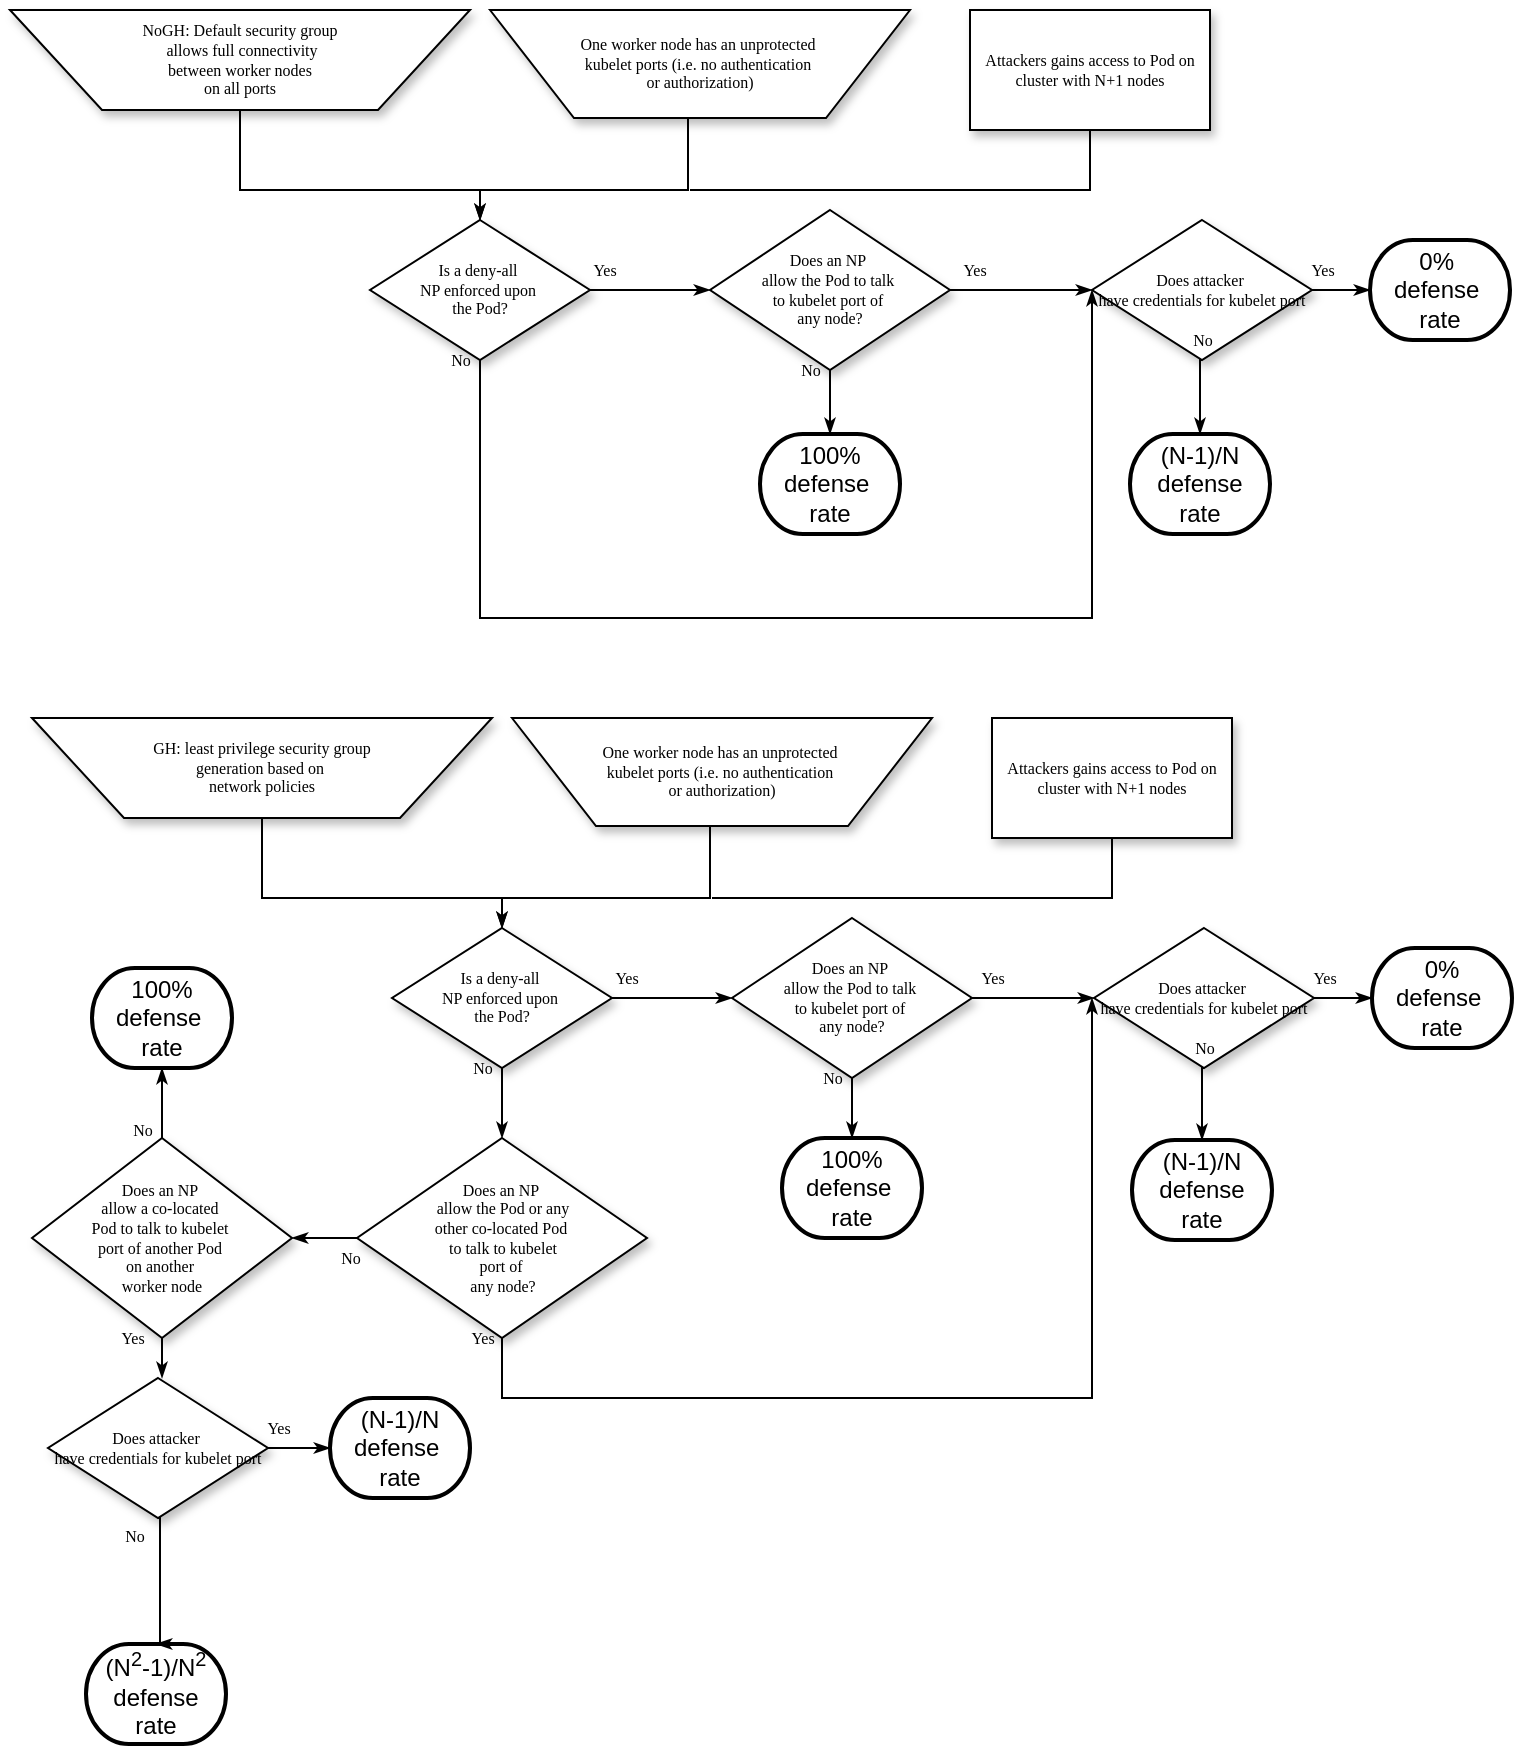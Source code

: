 <mxfile version="24.5.4" type="device">
  <diagram name="Page-1" id="edf60f1a-56cd-e834-aa8a-f176f3a09ee4">
    <mxGraphModel dx="1095" dy="748" grid="1" gridSize="10" guides="1" tooltips="1" connect="1" arrows="1" fold="1" page="1" pageScale="1" pageWidth="1100" pageHeight="850" background="none" math="0" shadow="0">
      <root>
        <mxCell id="0" />
        <mxCell id="1" parent="0" />
        <mxCell id="60e70716793133e9-31" style="edgeStyle=orthogonalEdgeStyle;rounded=0;html=1;labelBackgroundColor=none;startSize=5;endArrow=classicThin;endFill=1;endSize=5;jettySize=auto;orthogonalLoop=1;strokeWidth=1;fontFamily=Verdana;fontSize=8" parent="1" source="60e70716793133e9-2" target="60e70716793133e9-5" edge="1">
          <mxGeometry relative="1" as="geometry">
            <Array as="points">
              <mxPoint x="124" y="206" />
              <mxPoint x="244" y="206" />
            </Array>
          </mxGeometry>
        </mxCell>
        <mxCell id="60e70716793133e9-2" value="&lt;div&gt;&lt;br&gt;&lt;/div&gt;&lt;div&gt;NoGH: Default security group&lt;/div&gt;&lt;div&gt;&amp;nbsp;allows full connectivity&lt;/div&gt;&lt;div&gt;&amp;nbsp;between worker nodes&amp;nbsp;&lt;/div&gt;&lt;div&gt;on all ports&lt;/div&gt;&lt;div&gt;&lt;br&gt;&lt;/div&gt;" style="shape=trapezoid;whiteSpace=wrap;html=1;rounded=0;shadow=1;labelBackgroundColor=none;strokeWidth=1;fontFamily=Verdana;fontSize=8;align=center;flipV=1;" parent="1" vertex="1">
          <mxGeometry x="9" y="116" width="230" height="50" as="geometry" />
        </mxCell>
        <mxCell id="60e70716793133e9-32" style="edgeStyle=orthogonalEdgeStyle;rounded=0;html=1;labelBackgroundColor=none;startSize=5;endArrow=classicThin;endFill=1;endSize=5;jettySize=auto;orthogonalLoop=1;strokeWidth=1;fontFamily=Verdana;fontSize=8;exitX=0.567;exitY=0.02;exitDx=0;exitDy=0;exitPerimeter=0;" parent="1" source="qQcxlYCkUIQgtwHo2wwN-21" target="60e70716793133e9-5" edge="1">
          <mxGeometry relative="1" as="geometry">
            <Array as="points">
              <mxPoint x="348" y="206" />
              <mxPoint x="244" y="206" />
            </Array>
          </mxGeometry>
        </mxCell>
        <mxCell id="60e70716793133e9-4" value="Attackers gains access to Pod on cluster with N+1 nodes" style="rounded=0;whiteSpace=wrap;html=1;shadow=1;labelBackgroundColor=none;strokeWidth=1;fontFamily=Verdana;fontSize=8;align=center;" parent="1" vertex="1">
          <mxGeometry x="489" y="116" width="120" height="60" as="geometry" />
        </mxCell>
        <mxCell id="60e70716793133e9-33" value="Yes" style="edgeStyle=orthogonalEdgeStyle;rounded=0;html=1;labelBackgroundColor=none;startSize=5;endArrow=classicThin;endFill=1;endSize=5;jettySize=auto;orthogonalLoop=1;strokeWidth=1;fontFamily=Verdana;fontSize=8" parent="1" source="60e70716793133e9-5" target="60e70716793133e9-7" edge="1">
          <mxGeometry x="-0.778" y="10" relative="1" as="geometry">
            <mxPoint as="offset" />
          </mxGeometry>
        </mxCell>
        <mxCell id="60e70716793133e9-5" value="&lt;div&gt;Is a deny-all&amp;nbsp;&lt;/div&gt;&lt;div&gt;NP enforced upon&amp;nbsp;&lt;/div&gt;&lt;div&gt;the Pod?&lt;/div&gt;" style="rhombus;whiteSpace=wrap;html=1;rounded=0;shadow=1;labelBackgroundColor=none;strokeWidth=1;fontFamily=Verdana;fontSize=8;align=center;" parent="1" vertex="1">
          <mxGeometry x="189" y="221" width="110" height="70" as="geometry" />
        </mxCell>
        <mxCell id="60e70716793133e9-34" value="Yes" style="edgeStyle=orthogonalEdgeStyle;rounded=0;html=1;labelBackgroundColor=none;startSize=5;endArrow=classicThin;endFill=1;endSize=5;jettySize=auto;orthogonalLoop=1;strokeWidth=1;fontFamily=Verdana;fontSize=8;entryX=0;entryY=0.5;entryDx=0;entryDy=0;" parent="1" source="60e70716793133e9-7" target="qQcxlYCkUIQgtwHo2wwN-89" edge="1">
          <mxGeometry x="-0.667" y="10" relative="1" as="geometry">
            <mxPoint as="offset" />
            <mxPoint x="549" y="256" as="targetPoint" />
          </mxGeometry>
        </mxCell>
        <mxCell id="60e70716793133e9-35" value="No" style="edgeStyle=orthogonalEdgeStyle;rounded=0;html=1;labelBackgroundColor=none;startSize=5;endArrow=classicThin;endFill=1;endSize=5;jettySize=auto;orthogonalLoop=1;strokeWidth=1;fontFamily=Verdana;fontSize=8;entryX=0.5;entryY=0;entryDx=0;entryDy=0;entryPerimeter=0;" parent="1" source="60e70716793133e9-7" target="qQcxlYCkUIQgtwHo2wwN-28" edge="1">
          <mxGeometry x="-1" y="-10" relative="1" as="geometry">
            <mxPoint x="419" y="326" as="targetPoint" />
            <Array as="points" />
            <mxPoint as="offset" />
          </mxGeometry>
        </mxCell>
        <mxCell id="60e70716793133e9-7" value="&lt;div&gt;Does an NP&amp;nbsp;&lt;/div&gt;&lt;div&gt;allow the Pod to talk&amp;nbsp;&lt;/div&gt;&lt;div&gt;to kubelet port of&amp;nbsp;&lt;/div&gt;&lt;div&gt;any node?&lt;/div&gt;" style="rhombus;whiteSpace=wrap;html=1;rounded=0;shadow=1;labelBackgroundColor=none;strokeWidth=1;fontFamily=Verdana;fontSize=8;align=center;" parent="1" vertex="1">
          <mxGeometry x="359" y="216" width="120" height="80" as="geometry" />
        </mxCell>
        <mxCell id="qQcxlYCkUIQgtwHo2wwN-6" value="No" style="edgeStyle=orthogonalEdgeStyle;rounded=0;html=1;labelBackgroundColor=none;startSize=5;endArrow=classicThin;endFill=1;endSize=5;jettySize=auto;orthogonalLoop=1;strokeWidth=1;fontFamily=Verdana;fontSize=8;exitX=0.5;exitY=1;exitDx=0;exitDy=0;entryX=0;entryY=0.5;entryDx=0;entryDy=0;" edge="1" parent="1" source="60e70716793133e9-5" target="qQcxlYCkUIQgtwHo2wwN-89">
          <mxGeometry x="-1" y="-10" relative="1" as="geometry">
            <mxPoint x="244" y="326" as="targetPoint" />
            <Array as="points">
              <mxPoint x="244" y="420" />
              <mxPoint x="550" y="420" />
            </Array>
            <mxPoint as="offset" />
            <mxPoint x="429" y="306" as="sourcePoint" />
          </mxGeometry>
        </mxCell>
        <mxCell id="qQcxlYCkUIQgtwHo2wwN-20" value="&lt;div&gt;0%&amp;nbsp;&lt;/div&gt;&lt;div&gt;defense&amp;nbsp;&lt;/div&gt;&lt;div&gt;rate&lt;/div&gt;" style="strokeWidth=2;html=1;shape=mxgraph.flowchart.terminator;whiteSpace=wrap;" vertex="1" parent="1">
          <mxGeometry x="689" y="231" width="70" height="50" as="geometry" />
        </mxCell>
        <mxCell id="qQcxlYCkUIQgtwHo2wwN-21" value="One worker node has an unprotected&amp;nbsp;&lt;div&gt;kubelet ports (i.e. no authentication&amp;nbsp;&lt;/div&gt;&lt;div&gt;or authorization)&lt;/div&gt;" style="shape=trapezoid;whiteSpace=wrap;html=1;rounded=0;shadow=1;labelBackgroundColor=none;strokeWidth=1;fontFamily=Verdana;fontSize=8;align=center;flipV=1;" vertex="1" parent="1">
          <mxGeometry x="249" y="116" width="210" height="54" as="geometry" />
        </mxCell>
        <mxCell id="qQcxlYCkUIQgtwHo2wwN-22" value="" style="endArrow=none;html=1;rounded=0;entryX=0.5;entryY=1;entryDx=0;entryDy=0;" edge="1" parent="1" target="60e70716793133e9-4">
          <mxGeometry width="50" height="50" relative="1" as="geometry">
            <mxPoint x="349" y="206" as="sourcePoint" />
            <mxPoint x="409" y="326" as="targetPoint" />
            <Array as="points">
              <mxPoint x="549" y="206" />
            </Array>
          </mxGeometry>
        </mxCell>
        <mxCell id="qQcxlYCkUIQgtwHo2wwN-28" value="&lt;div&gt;100% defense&amp;nbsp;&lt;/div&gt;&lt;div&gt;rate&lt;/div&gt;" style="strokeWidth=2;html=1;shape=mxgraph.flowchart.terminator;whiteSpace=wrap;" vertex="1" parent="1">
          <mxGeometry x="384" y="328" width="70" height="50" as="geometry" />
        </mxCell>
        <mxCell id="qQcxlYCkUIQgtwHo2wwN-51" style="edgeStyle=orthogonalEdgeStyle;rounded=0;html=1;labelBackgroundColor=none;startSize=5;endArrow=classicThin;endFill=1;endSize=5;jettySize=auto;orthogonalLoop=1;strokeWidth=1;fontFamily=Verdana;fontSize=8" edge="1" parent="1" source="qQcxlYCkUIQgtwHo2wwN-52" target="qQcxlYCkUIQgtwHo2wwN-56">
          <mxGeometry relative="1" as="geometry">
            <Array as="points">
              <mxPoint x="135" y="560" />
              <mxPoint x="255" y="560" />
            </Array>
          </mxGeometry>
        </mxCell>
        <mxCell id="qQcxlYCkUIQgtwHo2wwN-52" value="&lt;div&gt;&lt;br&gt;&lt;/div&gt;&lt;div&gt;&lt;br&gt;&lt;/div&gt;&lt;div&gt;GH: least privilege security group&lt;/div&gt;&lt;div&gt;generation based on&amp;nbsp;&lt;/div&gt;&lt;div&gt;network policies&lt;br&gt;&lt;/div&gt;&lt;div&gt;&lt;br&gt;&lt;br&gt;&lt;/div&gt;" style="shape=trapezoid;whiteSpace=wrap;html=1;rounded=0;shadow=1;labelBackgroundColor=none;strokeWidth=1;fontFamily=Verdana;fontSize=8;align=center;flipV=1;" vertex="1" parent="1">
          <mxGeometry x="20" y="470" width="230" height="50" as="geometry" />
        </mxCell>
        <mxCell id="qQcxlYCkUIQgtwHo2wwN-53" style="edgeStyle=orthogonalEdgeStyle;rounded=0;html=1;labelBackgroundColor=none;startSize=5;endArrow=classicThin;endFill=1;endSize=5;jettySize=auto;orthogonalLoop=1;strokeWidth=1;fontFamily=Verdana;fontSize=8;exitX=0.567;exitY=0.02;exitDx=0;exitDy=0;exitPerimeter=0;" edge="1" parent="1" source="qQcxlYCkUIQgtwHo2wwN-65" target="qQcxlYCkUIQgtwHo2wwN-56">
          <mxGeometry relative="1" as="geometry">
            <Array as="points">
              <mxPoint x="359" y="560" />
              <mxPoint x="255" y="560" />
            </Array>
          </mxGeometry>
        </mxCell>
        <mxCell id="qQcxlYCkUIQgtwHo2wwN-54" value="Attackers gains access to Pod on cluster with N+1 nodes" style="rounded=0;whiteSpace=wrap;html=1;shadow=1;labelBackgroundColor=none;strokeWidth=1;fontFamily=Verdana;fontSize=8;align=center;" vertex="1" parent="1">
          <mxGeometry x="500" y="470" width="120" height="60" as="geometry" />
        </mxCell>
        <mxCell id="qQcxlYCkUIQgtwHo2wwN-55" value="Yes" style="edgeStyle=orthogonalEdgeStyle;rounded=0;html=1;labelBackgroundColor=none;startSize=5;endArrow=classicThin;endFill=1;endSize=5;jettySize=auto;orthogonalLoop=1;strokeWidth=1;fontFamily=Verdana;fontSize=8" edge="1" parent="1" source="qQcxlYCkUIQgtwHo2wwN-56" target="qQcxlYCkUIQgtwHo2wwN-59">
          <mxGeometry x="-0.778" y="10" relative="1" as="geometry">
            <mxPoint as="offset" />
          </mxGeometry>
        </mxCell>
        <mxCell id="qQcxlYCkUIQgtwHo2wwN-56" value="&lt;div&gt;Is a deny-all&amp;nbsp;&lt;/div&gt;&lt;div&gt;NP enforced upon&amp;nbsp;&lt;/div&gt;&lt;div&gt;the Pod?&lt;/div&gt;" style="rhombus;whiteSpace=wrap;html=1;rounded=0;shadow=1;labelBackgroundColor=none;strokeWidth=1;fontFamily=Verdana;fontSize=8;align=center;" vertex="1" parent="1">
          <mxGeometry x="200" y="575" width="110" height="70" as="geometry" />
        </mxCell>
        <mxCell id="qQcxlYCkUIQgtwHo2wwN-57" value="Yes" style="edgeStyle=orthogonalEdgeStyle;rounded=0;html=1;labelBackgroundColor=none;startSize=5;endArrow=classicThin;endFill=1;endSize=5;jettySize=auto;orthogonalLoop=1;strokeWidth=1;fontFamily=Verdana;fontSize=8;entryX=0;entryY=0.5;entryDx=0;entryDy=0;" edge="1" parent="1" source="qQcxlYCkUIQgtwHo2wwN-59" target="qQcxlYCkUIQgtwHo2wwN-102">
          <mxGeometry x="-0.667" y="10" relative="1" as="geometry">
            <mxPoint as="offset" />
            <mxPoint x="560" y="610" as="targetPoint" />
          </mxGeometry>
        </mxCell>
        <mxCell id="qQcxlYCkUIQgtwHo2wwN-58" value="No" style="edgeStyle=orthogonalEdgeStyle;rounded=0;html=1;labelBackgroundColor=none;startSize=5;endArrow=classicThin;endFill=1;endSize=5;jettySize=auto;orthogonalLoop=1;strokeWidth=1;fontFamily=Verdana;fontSize=8;entryX=0.5;entryY=0;entryDx=0;entryDy=0;" edge="1" parent="1" source="qQcxlYCkUIQgtwHo2wwN-59">
          <mxGeometry x="-1" y="-10" relative="1" as="geometry">
            <mxPoint x="430" y="680" as="targetPoint" />
            <Array as="points" />
            <mxPoint as="offset" />
          </mxGeometry>
        </mxCell>
        <mxCell id="qQcxlYCkUIQgtwHo2wwN-59" value="&lt;div&gt;Does an NP&amp;nbsp;&lt;/div&gt;&lt;div&gt;allow the Pod to talk&amp;nbsp;&lt;/div&gt;&lt;div&gt;to kubelet port of&amp;nbsp;&lt;/div&gt;&lt;div&gt;any node?&lt;/div&gt;" style="rhombus;whiteSpace=wrap;html=1;rounded=0;shadow=1;labelBackgroundColor=none;strokeWidth=1;fontFamily=Verdana;fontSize=8;align=center;" vertex="1" parent="1">
          <mxGeometry x="370" y="570" width="120" height="80" as="geometry" />
        </mxCell>
        <mxCell id="qQcxlYCkUIQgtwHo2wwN-63" value="No" style="edgeStyle=orthogonalEdgeStyle;rounded=0;html=1;labelBackgroundColor=none;startSize=5;endArrow=classicThin;endFill=1;endSize=5;jettySize=auto;orthogonalLoop=1;strokeWidth=1;fontFamily=Verdana;fontSize=8;entryX=0.5;entryY=0;entryDx=0;entryDy=0;exitX=0.5;exitY=1;exitDx=0;exitDy=0;" edge="1" parent="1" source="qQcxlYCkUIQgtwHo2wwN-56" target="qQcxlYCkUIQgtwHo2wwN-72">
          <mxGeometry x="-1" y="-10" relative="1" as="geometry">
            <mxPoint x="440" y="690" as="targetPoint" />
            <Array as="points" />
            <mxPoint as="offset" />
            <mxPoint x="440" y="660" as="sourcePoint" />
          </mxGeometry>
        </mxCell>
        <mxCell id="qQcxlYCkUIQgtwHo2wwN-65" value="One worker node has an unprotected&amp;nbsp;&lt;div&gt;kubelet ports (i.e. no authentication&amp;nbsp;&lt;/div&gt;&lt;div&gt;or authorization)&lt;/div&gt;" style="shape=trapezoid;whiteSpace=wrap;html=1;rounded=0;shadow=1;labelBackgroundColor=none;strokeWidth=1;fontFamily=Verdana;fontSize=8;align=center;flipV=1;" vertex="1" parent="1">
          <mxGeometry x="260" y="470" width="210" height="54" as="geometry" />
        </mxCell>
        <mxCell id="qQcxlYCkUIQgtwHo2wwN-66" value="" style="endArrow=none;html=1;rounded=0;entryX=0.5;entryY=1;entryDx=0;entryDy=0;" edge="1" parent="1" target="qQcxlYCkUIQgtwHo2wwN-54">
          <mxGeometry width="50" height="50" relative="1" as="geometry">
            <mxPoint x="360" y="560" as="sourcePoint" />
            <mxPoint x="420" y="680" as="targetPoint" />
            <Array as="points">
              <mxPoint x="560" y="560" />
            </Array>
          </mxGeometry>
        </mxCell>
        <mxCell id="qQcxlYCkUIQgtwHo2wwN-70" value="&lt;div&gt;100% defense&amp;nbsp;&lt;/div&gt;&lt;div&gt;rate&lt;/div&gt;" style="strokeWidth=2;html=1;shape=mxgraph.flowchart.terminator;whiteSpace=wrap;" vertex="1" parent="1">
          <mxGeometry x="395" y="680" width="70" height="50" as="geometry" />
        </mxCell>
        <mxCell id="qQcxlYCkUIQgtwHo2wwN-72" value="&lt;div&gt;Does an NP&amp;nbsp;&lt;/div&gt;&lt;div&gt;allow the Pod or any&lt;/div&gt;&lt;div&gt;other co-located Pod&amp;nbsp;&lt;/div&gt;&lt;div&gt;&amp;nbsp;to talk to kubelet&amp;nbsp;&lt;/div&gt;&lt;div&gt;port of&amp;nbsp;&lt;/div&gt;&lt;div&gt;any node?&lt;/div&gt;" style="rhombus;whiteSpace=wrap;html=1;rounded=0;shadow=1;labelBackgroundColor=none;strokeWidth=1;fontFamily=Verdana;fontSize=8;align=center;" vertex="1" parent="1">
          <mxGeometry x="182.5" y="680" width="145" height="100" as="geometry" />
        </mxCell>
        <mxCell id="qQcxlYCkUIQgtwHo2wwN-80" value="No" style="edgeStyle=orthogonalEdgeStyle;rounded=0;html=1;labelBackgroundColor=none;startSize=5;endArrow=classicThin;endFill=1;endSize=5;jettySize=auto;orthogonalLoop=1;strokeWidth=1;fontFamily=Verdana;fontSize=8;exitX=0;exitY=0.5;exitDx=0;exitDy=0;entryX=1;entryY=0.5;entryDx=0;entryDy=0;" edge="1" parent="1" source="qQcxlYCkUIQgtwHo2wwN-72" target="qQcxlYCkUIQgtwHo2wwN-114">
          <mxGeometry x="-0.778" y="10" relative="1" as="geometry">
            <mxPoint as="offset" />
            <mxPoint x="320" y="620" as="sourcePoint" />
            <mxPoint x="130" y="730" as="targetPoint" />
          </mxGeometry>
        </mxCell>
        <mxCell id="qQcxlYCkUIQgtwHo2wwN-89" value="&lt;div&gt;Does attacker&amp;nbsp;&lt;/div&gt;&lt;div&gt;have credentials for kubelet port&lt;/div&gt;" style="rhombus;whiteSpace=wrap;html=1;rounded=0;shadow=1;labelBackgroundColor=none;strokeWidth=1;fontFamily=Verdana;fontSize=8;align=center;" vertex="1" parent="1">
          <mxGeometry x="550" y="221" width="110" height="70" as="geometry" />
        </mxCell>
        <mxCell id="qQcxlYCkUIQgtwHo2wwN-93" value="Yes" style="edgeStyle=orthogonalEdgeStyle;rounded=0;html=1;labelBackgroundColor=none;startSize=5;endArrow=classicThin;endFill=1;endSize=5;jettySize=auto;orthogonalLoop=1;strokeWidth=1;fontFamily=Verdana;fontSize=8;exitX=1;exitY=0.5;exitDx=0;exitDy=0;entryX=0;entryY=0.5;entryDx=0;entryDy=0;entryPerimeter=0;" edge="1" parent="1" source="qQcxlYCkUIQgtwHo2wwN-89" target="qQcxlYCkUIQgtwHo2wwN-20">
          <mxGeometry x="-0.667" y="10" relative="1" as="geometry">
            <mxPoint as="offset" />
            <mxPoint x="530" y="310" as="sourcePoint" />
            <mxPoint x="559" y="266" as="targetPoint" />
          </mxGeometry>
        </mxCell>
        <mxCell id="qQcxlYCkUIQgtwHo2wwN-96" value="&lt;div&gt;(N-1)/N &lt;br&gt;&lt;/div&gt;&lt;div&gt;defense&lt;/div&gt;&lt;div&gt;rate&lt;/div&gt;" style="strokeWidth=2;html=1;shape=mxgraph.flowchart.terminator;whiteSpace=wrap;" vertex="1" parent="1">
          <mxGeometry x="569" y="328" width="70" height="50" as="geometry" />
        </mxCell>
        <mxCell id="qQcxlYCkUIQgtwHo2wwN-99" value="No" style="edgeStyle=orthogonalEdgeStyle;rounded=0;html=1;labelBackgroundColor=none;startSize=5;endArrow=classicThin;endFill=1;endSize=5;jettySize=auto;orthogonalLoop=1;strokeWidth=1;fontFamily=Verdana;fontSize=8;entryX=0.5;entryY=0;entryDx=0;entryDy=0;exitX=0.5;exitY=1;exitDx=0;exitDy=0;entryPerimeter=0;" edge="1" parent="1" source="qQcxlYCkUIQgtwHo2wwN-89" target="qQcxlYCkUIQgtwHo2wwN-96">
          <mxGeometry x="-1" y="-10" relative="1" as="geometry">
            <mxPoint x="429" y="336" as="targetPoint" />
            <Array as="points" />
            <mxPoint as="offset" />
            <mxPoint x="429" y="306" as="sourcePoint" />
          </mxGeometry>
        </mxCell>
        <mxCell id="qQcxlYCkUIQgtwHo2wwN-101" value="&lt;div&gt;0% &lt;br&gt;&lt;/div&gt;&lt;div&gt;defense&amp;nbsp;&lt;/div&gt;&lt;div&gt;rate&lt;/div&gt;" style="strokeWidth=2;html=1;shape=mxgraph.flowchart.terminator;whiteSpace=wrap;" vertex="1" parent="1">
          <mxGeometry x="690" y="585" width="70" height="50" as="geometry" />
        </mxCell>
        <mxCell id="qQcxlYCkUIQgtwHo2wwN-102" value="&lt;div&gt;Does attacker&amp;nbsp;&lt;/div&gt;&lt;div&gt;have credentials for kubelet port&lt;/div&gt;" style="rhombus;whiteSpace=wrap;html=1;rounded=0;shadow=1;labelBackgroundColor=none;strokeWidth=1;fontFamily=Verdana;fontSize=8;align=center;" vertex="1" parent="1">
          <mxGeometry x="551" y="575" width="110" height="70" as="geometry" />
        </mxCell>
        <mxCell id="qQcxlYCkUIQgtwHo2wwN-104" value="&lt;div&gt;(N-1)/N &lt;br&gt;&lt;/div&gt;&lt;div&gt;defense&lt;/div&gt;&lt;div&gt;rate&lt;/div&gt;" style="strokeWidth=2;html=1;shape=mxgraph.flowchart.terminator;whiteSpace=wrap;" vertex="1" parent="1">
          <mxGeometry x="570" y="681" width="70" height="50" as="geometry" />
        </mxCell>
        <mxCell id="qQcxlYCkUIQgtwHo2wwN-105" value="No" style="edgeStyle=orthogonalEdgeStyle;rounded=0;html=1;labelBackgroundColor=none;startSize=5;endArrow=classicThin;endFill=1;endSize=5;jettySize=auto;orthogonalLoop=1;strokeWidth=1;fontFamily=Verdana;fontSize=8;entryX=0.5;entryY=0;entryDx=0;entryDy=0;exitX=0.5;exitY=1;exitDx=0;exitDy=0;entryPerimeter=0;" edge="1" parent="1" source="qQcxlYCkUIQgtwHo2wwN-102" target="qQcxlYCkUIQgtwHo2wwN-104">
          <mxGeometry x="-1" y="-10" relative="1" as="geometry">
            <mxPoint x="430" y="689" as="targetPoint" />
            <Array as="points" />
            <mxPoint as="offset" />
            <mxPoint x="430" y="659" as="sourcePoint" />
          </mxGeometry>
        </mxCell>
        <mxCell id="qQcxlYCkUIQgtwHo2wwN-111" value="Yes" style="edgeStyle=orthogonalEdgeStyle;rounded=0;html=1;labelBackgroundColor=none;startSize=5;endArrow=classicThin;endFill=1;endSize=5;jettySize=auto;orthogonalLoop=1;strokeWidth=1;fontFamily=Verdana;fontSize=8;exitX=1;exitY=0.5;exitDx=0;exitDy=0;entryX=0;entryY=0.5;entryDx=0;entryDy=0;entryPerimeter=0;" edge="1" parent="1" source="qQcxlYCkUIQgtwHo2wwN-102" target="qQcxlYCkUIQgtwHo2wwN-101">
          <mxGeometry x="-0.667" y="10" relative="1" as="geometry">
            <mxPoint as="offset" />
            <mxPoint x="670" y="266" as="sourcePoint" />
            <mxPoint x="699" y="266" as="targetPoint" />
          </mxGeometry>
        </mxCell>
        <mxCell id="qQcxlYCkUIQgtwHo2wwN-113" value="&lt;div&gt;Yes&lt;/div&gt;" style="edgeStyle=orthogonalEdgeStyle;rounded=0;html=1;labelBackgroundColor=none;startSize=5;endArrow=classicThin;endFill=1;endSize=5;jettySize=auto;orthogonalLoop=1;strokeWidth=1;fontFamily=Verdana;fontSize=8;exitX=0.5;exitY=1;exitDx=0;exitDy=0;" edge="1" parent="1" source="qQcxlYCkUIQgtwHo2wwN-72">
          <mxGeometry x="-1" y="-10" relative="1" as="geometry">
            <mxPoint x="550" y="610" as="targetPoint" />
            <Array as="points">
              <mxPoint x="255" y="810" />
              <mxPoint x="550" y="810" />
            </Array>
            <mxPoint as="offset" />
            <mxPoint x="260" y="778" as="sourcePoint" />
          </mxGeometry>
        </mxCell>
        <mxCell id="qQcxlYCkUIQgtwHo2wwN-114" value="&lt;div&gt;Does an NP&amp;nbsp;&lt;/div&gt;&lt;div&gt;allow a co-located&amp;nbsp;&lt;/div&gt;&lt;div&gt;Pod to talk to kubelet&amp;nbsp;&lt;/div&gt;&lt;div&gt;port of another Pod&amp;nbsp;&lt;/div&gt;&lt;div&gt;on another&amp;nbsp;&lt;/div&gt;&lt;div&gt;worker node&lt;/div&gt;" style="rhombus;whiteSpace=wrap;html=1;rounded=0;shadow=1;labelBackgroundColor=none;strokeWidth=1;fontFamily=Verdana;fontSize=8;align=center;" vertex="1" parent="1">
          <mxGeometry x="20" y="680" width="130" height="100" as="geometry" />
        </mxCell>
        <mxCell id="qQcxlYCkUIQgtwHo2wwN-115" value="No" style="edgeStyle=orthogonalEdgeStyle;rounded=0;html=1;labelBackgroundColor=none;startSize=5;endArrow=classicThin;endFill=1;endSize=5;jettySize=auto;orthogonalLoop=1;strokeWidth=1;fontFamily=Verdana;fontSize=8;exitX=0.5;exitY=0;exitDx=0;exitDy=0;entryX=0.5;entryY=1;entryDx=0;entryDy=0;entryPerimeter=0;" edge="1" parent="1" source="qQcxlYCkUIQgtwHo2wwN-114" target="qQcxlYCkUIQgtwHo2wwN-116">
          <mxGeometry x="-0.778" y="10" relative="1" as="geometry">
            <mxPoint as="offset" />
            <mxPoint x="193" y="740" as="sourcePoint" />
            <mxPoint x="160" y="740" as="targetPoint" />
          </mxGeometry>
        </mxCell>
        <mxCell id="qQcxlYCkUIQgtwHo2wwN-116" value="&lt;div&gt;100% defense&amp;nbsp;&lt;/div&gt;&lt;div&gt;rate&lt;/div&gt;" style="strokeWidth=2;html=1;shape=mxgraph.flowchart.terminator;whiteSpace=wrap;" vertex="1" parent="1">
          <mxGeometry x="50" y="595" width="70" height="50" as="geometry" />
        </mxCell>
        <mxCell id="qQcxlYCkUIQgtwHo2wwN-120" value="&lt;div&gt;(N-1)/N&lt;br&gt;&lt;/div&gt;&lt;div&gt;defense&amp;nbsp;&lt;/div&gt;&lt;div&gt;rate&lt;/div&gt;" style="strokeWidth=2;html=1;shape=mxgraph.flowchart.terminator;whiteSpace=wrap;" vertex="1" parent="1">
          <mxGeometry x="169" y="810" width="70" height="50" as="geometry" />
        </mxCell>
        <mxCell id="qQcxlYCkUIQgtwHo2wwN-121" value="&lt;div&gt;Does attacker&amp;nbsp;&lt;/div&gt;&lt;div&gt;have credentials for kubelet port&lt;/div&gt;" style="rhombus;whiteSpace=wrap;html=1;rounded=0;shadow=1;labelBackgroundColor=none;strokeWidth=1;fontFamily=Verdana;fontSize=8;align=center;" vertex="1" parent="1">
          <mxGeometry x="28" y="800" width="110" height="70" as="geometry" />
        </mxCell>
        <mxCell id="qQcxlYCkUIQgtwHo2wwN-122" value="&lt;div&gt;(N&lt;sup&gt;2&lt;/sup&gt;-1)/N&lt;sup&gt;2&lt;/sup&gt; &lt;/div&gt;&lt;div&gt;defense&lt;/div&gt;&lt;div&gt;rate&lt;/div&gt;" style="strokeWidth=2;html=1;shape=mxgraph.flowchart.terminator;whiteSpace=wrap;" vertex="1" parent="1">
          <mxGeometry x="47" y="933" width="70" height="50" as="geometry" />
        </mxCell>
        <mxCell id="qQcxlYCkUIQgtwHo2wwN-123" value="No" style="edgeStyle=orthogonalEdgeStyle;rounded=0;html=1;labelBackgroundColor=none;startSize=5;endArrow=classicThin;endFill=1;endSize=5;jettySize=auto;orthogonalLoop=1;strokeWidth=1;fontFamily=Verdana;fontSize=8;entryX=0.5;entryY=0;entryDx=0;entryDy=0;entryPerimeter=0;exitX=0.5;exitY=1;exitDx=0;exitDy=0;" edge="1" parent="1" source="qQcxlYCkUIQgtwHo2wwN-121" target="qQcxlYCkUIQgtwHo2wwN-122">
          <mxGeometry x="-0.7" y="-13" relative="1" as="geometry">
            <mxPoint x="-91" y="914" as="targetPoint" />
            <Array as="points">
              <mxPoint x="84" y="870" />
            </Array>
            <mxPoint as="offset" />
            <mxPoint x="20" y="880" as="sourcePoint" />
          </mxGeometry>
        </mxCell>
        <mxCell id="qQcxlYCkUIQgtwHo2wwN-124" value="Yes" style="edgeStyle=orthogonalEdgeStyle;rounded=0;html=1;labelBackgroundColor=none;startSize=5;endArrow=classicThin;endFill=1;endSize=5;jettySize=auto;orthogonalLoop=1;strokeWidth=1;fontFamily=Verdana;fontSize=8;exitX=1;exitY=0.5;exitDx=0;exitDy=0;entryX=0;entryY=0.5;entryDx=0;entryDy=0;entryPerimeter=0;" edge="1" parent="1" source="qQcxlYCkUIQgtwHo2wwN-121" target="qQcxlYCkUIQgtwHo2wwN-120">
          <mxGeometry x="-0.667" y="10" relative="1" as="geometry">
            <mxPoint as="offset" />
            <mxPoint x="149" y="491" as="sourcePoint" />
            <mxPoint x="178" y="491" as="targetPoint" />
          </mxGeometry>
        </mxCell>
        <mxCell id="qQcxlYCkUIQgtwHo2wwN-125" value="Yes" style="edgeStyle=orthogonalEdgeStyle;rounded=0;html=1;labelBackgroundColor=none;startSize=5;endArrow=classicThin;endFill=1;endSize=5;jettySize=auto;orthogonalLoop=1;strokeWidth=1;fontFamily=Verdana;fontSize=8;exitX=0.5;exitY=1;exitDx=0;exitDy=0;" edge="1" parent="1" source="qQcxlYCkUIQgtwHo2wwN-114">
          <mxGeometry x="-1" y="-15" relative="1" as="geometry">
            <mxPoint as="offset" />
            <mxPoint x="150" y="845" as="sourcePoint" />
            <mxPoint x="85" y="800" as="targetPoint" />
          </mxGeometry>
        </mxCell>
      </root>
    </mxGraphModel>
  </diagram>
</mxfile>
